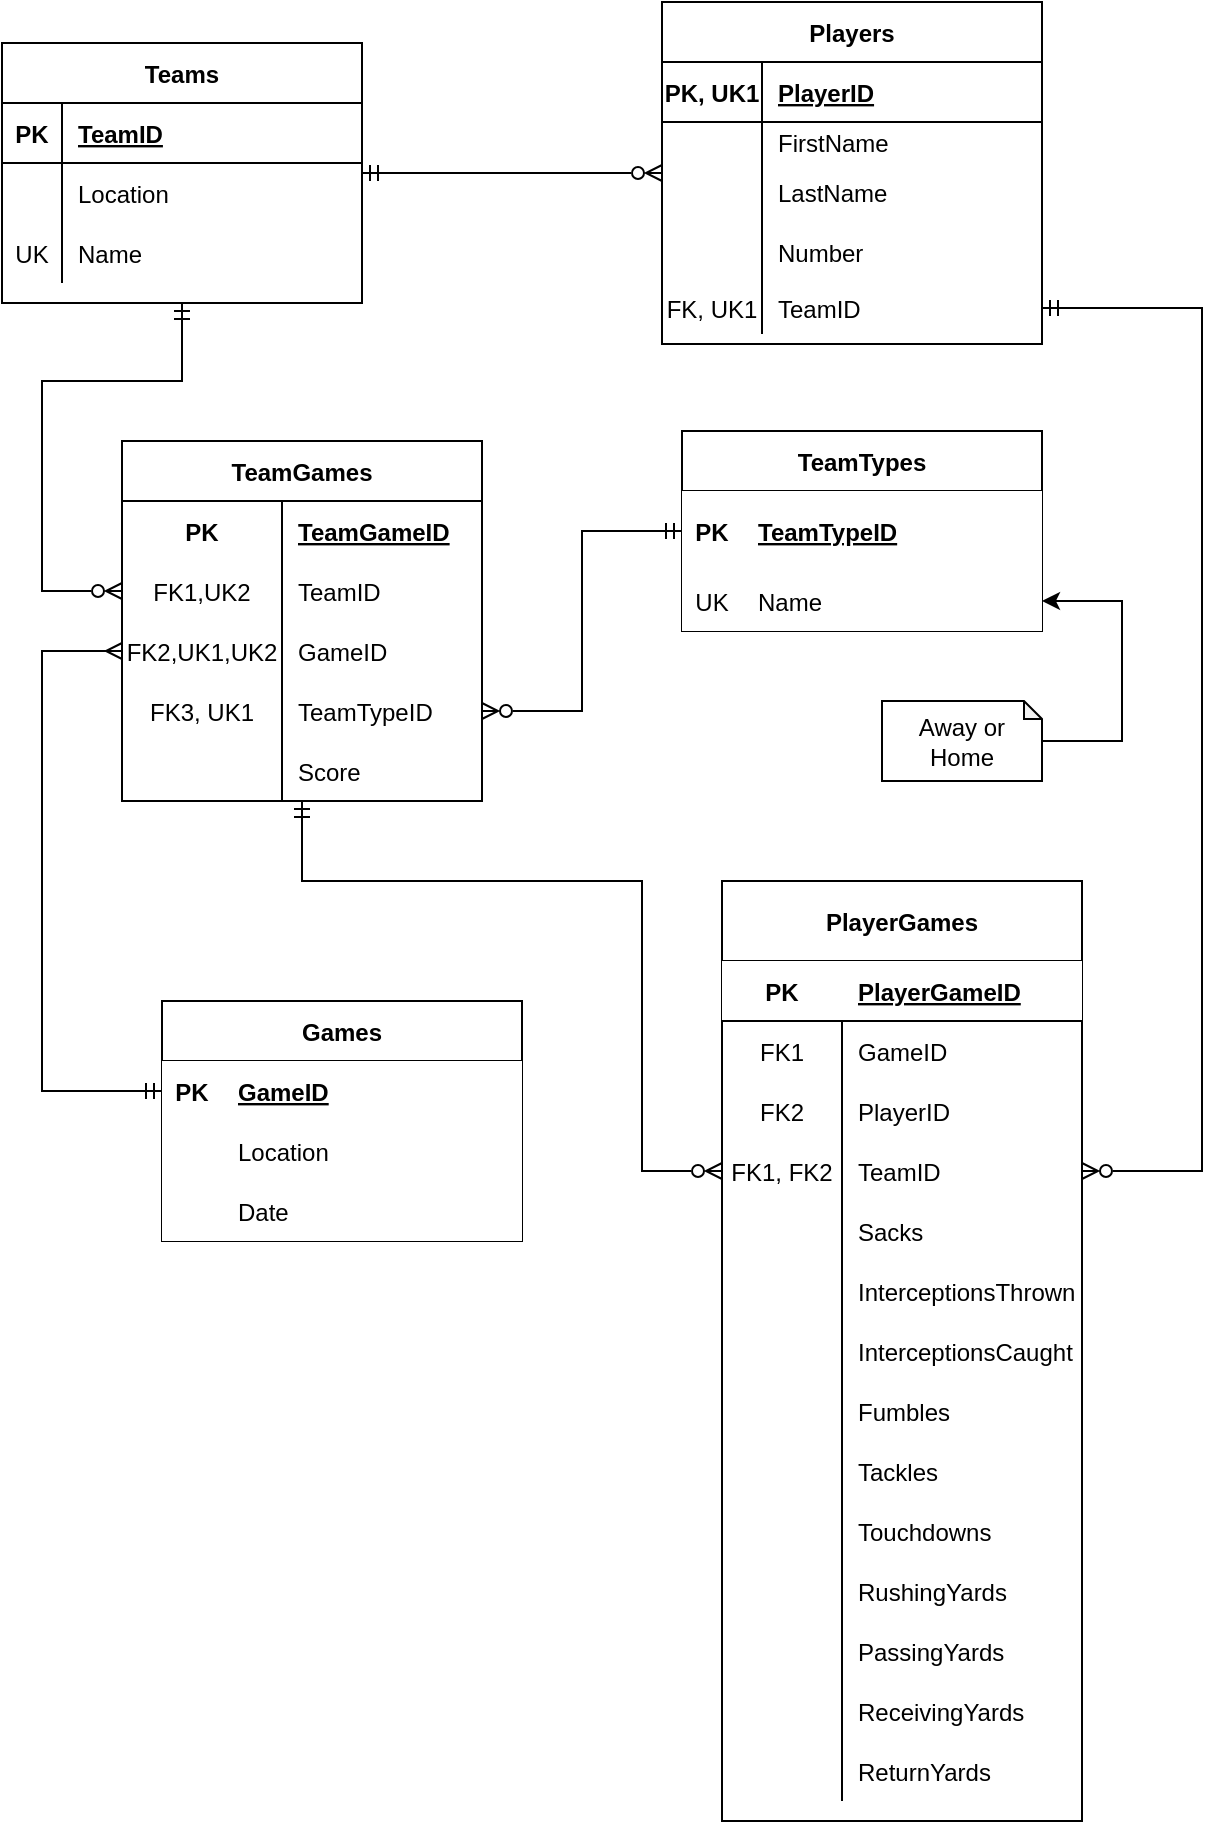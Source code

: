 <mxfile version="15.6.8" type="github">
  <diagram id="rpLcO44KEPqg9fNIF_PO" name="Page-1">
    <mxGraphModel dx="870" dy="626" grid="1" gridSize="10" guides="1" tooltips="1" connect="1" arrows="1" fold="1" page="1" pageScale="1" pageWidth="850" pageHeight="1100" math="0" shadow="0">
      <root>
        <mxCell id="0" />
        <mxCell id="1" parent="0" />
        <mxCell id="sva5IwoeSGfi5e30WyxT-1" style="rounded=0;orthogonalLoop=1;jettySize=auto;html=1;startArrow=ERmandOne;startFill=0;endArrow=ERzeroToMany;endFill=0;strokeColor=default;labelBackgroundColor=default;fontColor=default;" parent="1" source="sva5IwoeSGfi5e30WyxT-2" target="sva5IwoeSGfi5e30WyxT-15" edge="1">
          <mxGeometry relative="1" as="geometry">
            <mxPoint x="360" y="163.5" as="targetPoint" />
            <mxPoint x="300" y="171.1" as="sourcePoint" />
          </mxGeometry>
        </mxCell>
        <mxCell id="sva5IwoeSGfi5e30WyxT-2" value="Teams" style="shape=table;startSize=30;container=1;collapsible=1;childLayout=tableLayout;fixedRows=1;rowLines=0;fontStyle=1;align=center;resizeLast=1;fillColor=default;strokeColor=default;fontColor=default;" parent="1" vertex="1">
          <mxGeometry x="120" y="120.5" width="180" height="130" as="geometry" />
        </mxCell>
        <mxCell id="sva5IwoeSGfi5e30WyxT-3" value="" style="shape=partialRectangle;collapsible=0;dropTarget=0;pointerEvents=0;fillColor=none;top=0;left=0;bottom=1;right=0;points=[[0,0.5],[1,0.5]];portConstraint=eastwest;align=center;strokeColor=default;fontColor=default;" parent="sva5IwoeSGfi5e30WyxT-2" vertex="1">
          <mxGeometry y="30" width="180" height="30" as="geometry" />
        </mxCell>
        <mxCell id="sva5IwoeSGfi5e30WyxT-4" value="PK" style="shape=partialRectangle;connectable=0;fillColor=none;top=0;left=0;bottom=0;right=0;fontStyle=1;overflow=hidden;align=center;strokeColor=default;fontColor=default;" parent="sva5IwoeSGfi5e30WyxT-3" vertex="1">
          <mxGeometry width="30" height="30" as="geometry">
            <mxRectangle width="30" height="30" as="alternateBounds" />
          </mxGeometry>
        </mxCell>
        <mxCell id="sva5IwoeSGfi5e30WyxT-5" value="TeamID" style="shape=partialRectangle;connectable=0;fillColor=none;top=0;left=0;bottom=0;right=0;align=left;spacingLeft=6;fontStyle=5;overflow=hidden;strokeColor=default;fontColor=default;" parent="sva5IwoeSGfi5e30WyxT-3" vertex="1">
          <mxGeometry x="30" width="150" height="30" as="geometry">
            <mxRectangle width="150" height="30" as="alternateBounds" />
          </mxGeometry>
        </mxCell>
        <mxCell id="sva5IwoeSGfi5e30WyxT-6" value="" style="shape=partialRectangle;collapsible=0;dropTarget=0;pointerEvents=0;fillColor=none;top=0;left=0;bottom=0;right=0;points=[[0,0.5],[1,0.5]];portConstraint=eastwest;align=center;strokeColor=default;fontColor=default;" parent="sva5IwoeSGfi5e30WyxT-2" vertex="1">
          <mxGeometry y="60" width="180" height="30" as="geometry" />
        </mxCell>
        <mxCell id="sva5IwoeSGfi5e30WyxT-7" value="" style="shape=partialRectangle;connectable=0;fillColor=none;top=0;left=0;bottom=0;right=0;editable=1;overflow=hidden;align=center;strokeColor=default;fontColor=default;" parent="sva5IwoeSGfi5e30WyxT-6" vertex="1">
          <mxGeometry width="30" height="30" as="geometry">
            <mxRectangle width="30" height="30" as="alternateBounds" />
          </mxGeometry>
        </mxCell>
        <mxCell id="sva5IwoeSGfi5e30WyxT-8" value="Location" style="shape=partialRectangle;connectable=0;fillColor=none;top=0;left=0;bottom=0;right=0;align=left;spacingLeft=6;overflow=hidden;strokeColor=default;fontColor=default;" parent="sva5IwoeSGfi5e30WyxT-6" vertex="1">
          <mxGeometry x="30" width="150" height="30" as="geometry">
            <mxRectangle width="150" height="30" as="alternateBounds" />
          </mxGeometry>
        </mxCell>
        <mxCell id="sva5IwoeSGfi5e30WyxT-9" value="" style="shape=partialRectangle;collapsible=0;dropTarget=0;pointerEvents=0;fillColor=none;top=0;left=0;bottom=0;right=0;points=[[0,0.5],[1,0.5]];portConstraint=eastwest;align=center;strokeColor=default;fontColor=default;" parent="sva5IwoeSGfi5e30WyxT-2" vertex="1">
          <mxGeometry y="90" width="180" height="30" as="geometry" />
        </mxCell>
        <mxCell id="sva5IwoeSGfi5e30WyxT-10" value="UK" style="shape=partialRectangle;connectable=0;fillColor=none;top=0;left=0;bottom=0;right=0;editable=1;overflow=hidden;align=center;strokeColor=default;fontColor=default;" parent="sva5IwoeSGfi5e30WyxT-9" vertex="1">
          <mxGeometry width="30" height="30" as="geometry">
            <mxRectangle width="30" height="30" as="alternateBounds" />
          </mxGeometry>
        </mxCell>
        <mxCell id="sva5IwoeSGfi5e30WyxT-11" value="Name" style="shape=partialRectangle;connectable=0;fillColor=none;top=0;left=0;bottom=0;right=0;align=left;spacingLeft=6;overflow=hidden;strokeColor=default;fontColor=default;" parent="sva5IwoeSGfi5e30WyxT-9" vertex="1">
          <mxGeometry x="30" width="150" height="30" as="geometry">
            <mxRectangle width="150" height="30" as="alternateBounds" />
          </mxGeometry>
        </mxCell>
        <mxCell id="sva5IwoeSGfi5e30WyxT-15" value="Players" style="shape=table;startSize=30;container=1;collapsible=1;childLayout=tableLayout;fixedRows=1;rowLines=0;fontStyle=1;align=center;resizeLast=1;fillColor=none;strokeColor=default;fontColor=default;" parent="1" vertex="1">
          <mxGeometry x="450" y="100" width="190" height="171" as="geometry" />
        </mxCell>
        <mxCell id="sva5IwoeSGfi5e30WyxT-16" value="" style="shape=partialRectangle;collapsible=0;dropTarget=0;pointerEvents=0;fillColor=none;top=0;left=0;bottom=1;right=0;points=[[0,0.5],[1,0.5]];portConstraint=eastwest;align=center;strokeColor=default;fontColor=default;" parent="sva5IwoeSGfi5e30WyxT-15" vertex="1">
          <mxGeometry y="30" width="190" height="30" as="geometry" />
        </mxCell>
        <mxCell id="sva5IwoeSGfi5e30WyxT-17" value="PK, UK1" style="shape=partialRectangle;connectable=0;fillColor=none;top=0;left=0;bottom=0;right=0;fontStyle=1;overflow=hidden;align=center;fontColor=default;strokeColor=default;" parent="sva5IwoeSGfi5e30WyxT-16" vertex="1">
          <mxGeometry width="50" height="30" as="geometry">
            <mxRectangle width="50" height="30" as="alternateBounds" />
          </mxGeometry>
        </mxCell>
        <mxCell id="sva5IwoeSGfi5e30WyxT-18" value="PlayerID" style="shape=partialRectangle;connectable=0;fillColor=none;top=0;left=0;bottom=0;right=0;align=left;spacingLeft=6;fontStyle=5;overflow=hidden;strokeColor=default;fontColor=default;" parent="sva5IwoeSGfi5e30WyxT-16" vertex="1">
          <mxGeometry x="50" width="140" height="30" as="geometry">
            <mxRectangle width="140" height="30" as="alternateBounds" />
          </mxGeometry>
        </mxCell>
        <mxCell id="sva5IwoeSGfi5e30WyxT-19" value="" style="shape=partialRectangle;collapsible=0;dropTarget=0;pointerEvents=0;fillColor=none;top=0;left=0;bottom=0;right=0;points=[[0,0.5],[1,0.5]];portConstraint=eastwest;align=center;strokeColor=default;fontColor=default;" parent="sva5IwoeSGfi5e30WyxT-15" vertex="1">
          <mxGeometry y="60" width="190" height="20" as="geometry" />
        </mxCell>
        <mxCell id="sva5IwoeSGfi5e30WyxT-20" value="" style="shape=partialRectangle;connectable=0;fillColor=none;top=0;left=0;bottom=0;right=0;editable=1;overflow=hidden;align=center;strokeColor=default;fontColor=default;" parent="sva5IwoeSGfi5e30WyxT-19" vertex="1">
          <mxGeometry width="50" height="20" as="geometry">
            <mxRectangle width="50" height="20" as="alternateBounds" />
          </mxGeometry>
        </mxCell>
        <mxCell id="sva5IwoeSGfi5e30WyxT-21" value="FirstName" style="shape=partialRectangle;connectable=0;fillColor=none;top=0;left=0;bottom=0;right=0;align=left;spacingLeft=6;overflow=hidden;strokeColor=default;fontColor=default;" parent="sva5IwoeSGfi5e30WyxT-19" vertex="1">
          <mxGeometry x="50" width="140" height="20" as="geometry">
            <mxRectangle width="140" height="20" as="alternateBounds" />
          </mxGeometry>
        </mxCell>
        <mxCell id="sva5IwoeSGfi5e30WyxT-22" value="" style="shape=partialRectangle;collapsible=0;dropTarget=0;pointerEvents=0;fillColor=none;top=0;left=0;bottom=0;right=0;points=[[0,0.5],[1,0.5]];portConstraint=eastwest;align=center;strokeColor=default;fontColor=default;" parent="sva5IwoeSGfi5e30WyxT-15" vertex="1">
          <mxGeometry y="80" width="190" height="30" as="geometry" />
        </mxCell>
        <mxCell id="sva5IwoeSGfi5e30WyxT-23" value="" style="shape=partialRectangle;connectable=0;fillColor=none;top=0;left=0;bottom=0;right=0;editable=1;overflow=hidden;align=center;strokeColor=default;fontColor=default;" parent="sva5IwoeSGfi5e30WyxT-22" vertex="1">
          <mxGeometry width="50" height="30" as="geometry">
            <mxRectangle width="50" height="30" as="alternateBounds" />
          </mxGeometry>
        </mxCell>
        <mxCell id="sva5IwoeSGfi5e30WyxT-24" value="LastName" style="shape=partialRectangle;connectable=0;fillColor=none;top=0;left=0;bottom=0;right=0;align=left;spacingLeft=6;overflow=hidden;strokeColor=default;fontColor=default;" parent="sva5IwoeSGfi5e30WyxT-22" vertex="1">
          <mxGeometry x="50" width="140" height="30" as="geometry">
            <mxRectangle width="140" height="30" as="alternateBounds" />
          </mxGeometry>
        </mxCell>
        <mxCell id="sva5IwoeSGfi5e30WyxT-25" value="" style="shape=partialRectangle;collapsible=0;dropTarget=0;pointerEvents=0;fillColor=none;top=0;left=0;bottom=0;right=0;points=[[0,0.5],[1,0.5]];portConstraint=eastwest;align=center;strokeColor=default;fontColor=default;" parent="sva5IwoeSGfi5e30WyxT-15" vertex="1">
          <mxGeometry y="110" width="190" height="30" as="geometry" />
        </mxCell>
        <mxCell id="sva5IwoeSGfi5e30WyxT-26" value="" style="shape=partialRectangle;connectable=0;fillColor=none;top=0;left=0;bottom=0;right=0;editable=1;overflow=hidden;align=center;strokeColor=default;fontColor=default;" parent="sva5IwoeSGfi5e30WyxT-25" vertex="1">
          <mxGeometry width="50" height="30" as="geometry">
            <mxRectangle width="50" height="30" as="alternateBounds" />
          </mxGeometry>
        </mxCell>
        <mxCell id="sva5IwoeSGfi5e30WyxT-27" value="Number" style="shape=partialRectangle;connectable=0;fillColor=none;top=0;left=0;bottom=0;right=0;align=left;spacingLeft=6;overflow=hidden;strokeColor=default;fontColor=default;" parent="sva5IwoeSGfi5e30WyxT-25" vertex="1">
          <mxGeometry x="50" width="140" height="30" as="geometry">
            <mxRectangle width="140" height="30" as="alternateBounds" />
          </mxGeometry>
        </mxCell>
        <mxCell id="sva5IwoeSGfi5e30WyxT-107" value="" style="shape=partialRectangle;collapsible=0;dropTarget=0;pointerEvents=0;fillColor=none;top=0;left=0;bottom=0;right=0;points=[[0,0.5],[1,0.5]];portConstraint=eastwest;strokeColor=default;fontColor=default;" parent="sva5IwoeSGfi5e30WyxT-15" vertex="1">
          <mxGeometry y="140" width="190" height="26" as="geometry" />
        </mxCell>
        <mxCell id="sva5IwoeSGfi5e30WyxT-108" value="FK, UK1" style="shape=partialRectangle;connectable=0;fillColor=none;top=0;left=0;bottom=0;right=0;fontStyle=0;overflow=hidden;fontColor=default;strokeColor=default;" parent="sva5IwoeSGfi5e30WyxT-107" vertex="1">
          <mxGeometry width="50" height="26" as="geometry">
            <mxRectangle width="50" height="26" as="alternateBounds" />
          </mxGeometry>
        </mxCell>
        <mxCell id="sva5IwoeSGfi5e30WyxT-109" value="TeamID" style="shape=partialRectangle;connectable=0;fillColor=none;top=0;left=0;bottom=0;right=0;align=left;spacingLeft=6;fontStyle=0;overflow=hidden;strokeColor=default;fontColor=default;" parent="sva5IwoeSGfi5e30WyxT-107" vertex="1">
          <mxGeometry x="50" width="140" height="26" as="geometry">
            <mxRectangle width="140" height="26" as="alternateBounds" />
          </mxGeometry>
        </mxCell>
        <mxCell id="sva5IwoeSGfi5e30WyxT-29" value="TeamTypes" style="shape=table;startSize=30;container=1;collapsible=1;childLayout=tableLayout;fixedRows=1;rowLines=0;fontStyle=1;align=center;resizeLast=1;fillColor=default;strokeColor=default;fontColor=default;" parent="1" vertex="1">
          <mxGeometry x="460" y="314.5" width="180" height="100" as="geometry" />
        </mxCell>
        <mxCell id="sva5IwoeSGfi5e30WyxT-30" value="" style="shape=partialRectangle;collapsible=0;dropTarget=0;pointerEvents=0;fillColor=default;top=0;left=0;bottom=1;right=0;points=[[0,0.5],[1,0.5]];portConstraint=eastwest;align=center;strokeColor=default;fontColor=default;" parent="sva5IwoeSGfi5e30WyxT-29" vertex="1">
          <mxGeometry y="30" width="180" height="40" as="geometry" />
        </mxCell>
        <mxCell id="sva5IwoeSGfi5e30WyxT-31" value="PK" style="shape=partialRectangle;connectable=0;fillColor=default;top=0;left=0;bottom=0;right=0;fontStyle=1;overflow=hidden;align=center;strokeColor=default;fontColor=default;" parent="sva5IwoeSGfi5e30WyxT-30" vertex="1">
          <mxGeometry width="30" height="40" as="geometry">
            <mxRectangle width="30" height="40" as="alternateBounds" />
          </mxGeometry>
        </mxCell>
        <mxCell id="sva5IwoeSGfi5e30WyxT-32" value="TeamTypeID" style="shape=partialRectangle;connectable=0;fillColor=default;top=0;left=0;bottom=0;right=0;align=left;spacingLeft=6;fontStyle=5;overflow=hidden;strokeColor=default;fontColor=default;" parent="sva5IwoeSGfi5e30WyxT-30" vertex="1">
          <mxGeometry x="30" width="150" height="40" as="geometry">
            <mxRectangle width="150" height="40" as="alternateBounds" />
          </mxGeometry>
        </mxCell>
        <mxCell id="sva5IwoeSGfi5e30WyxT-33" value="" style="shape=partialRectangle;collapsible=0;dropTarget=0;pointerEvents=0;fillColor=default;top=0;left=0;bottom=0;right=0;points=[[0,0.5],[1,0.5]];portConstraint=eastwest;align=center;strokeColor=default;fontColor=default;" parent="sva5IwoeSGfi5e30WyxT-29" vertex="1">
          <mxGeometry y="70" width="180" height="30" as="geometry" />
        </mxCell>
        <mxCell id="sva5IwoeSGfi5e30WyxT-34" value="UK" style="shape=partialRectangle;connectable=0;fillColor=default;top=0;left=0;bottom=0;right=0;editable=1;overflow=hidden;align=center;fontColor=default;strokeColor=default;" parent="sva5IwoeSGfi5e30WyxT-33" vertex="1">
          <mxGeometry width="30" height="30" as="geometry">
            <mxRectangle width="30" height="30" as="alternateBounds" />
          </mxGeometry>
        </mxCell>
        <mxCell id="sva5IwoeSGfi5e30WyxT-35" value="Name" style="shape=partialRectangle;connectable=0;fillColor=default;top=0;left=0;bottom=0;right=0;align=left;spacingLeft=6;overflow=hidden;strokeColor=default;fontColor=default;" parent="sva5IwoeSGfi5e30WyxT-33" vertex="1">
          <mxGeometry x="30" width="150" height="30" as="geometry">
            <mxRectangle width="150" height="30" as="alternateBounds" />
          </mxGeometry>
        </mxCell>
        <mxCell id="sva5IwoeSGfi5e30WyxT-42" value="PlayerGames" style="shape=table;startSize=40;container=1;collapsible=1;childLayout=tableLayout;fixedRows=1;rowLines=0;fontStyle=1;align=center;resizeLast=1;fillColor=default;strokeColor=default;fontColor=default;" parent="1" vertex="1">
          <mxGeometry x="480" y="539.5" width="180" height="470" as="geometry" />
        </mxCell>
        <mxCell id="sva5IwoeSGfi5e30WyxT-43" value="" style="shape=partialRectangle;collapsible=0;dropTarget=0;pointerEvents=0;fillColor=default;top=0;left=0;bottom=1;right=0;points=[[0,0.5],[1,0.5]];portConstraint=eastwest;align=center;strokeColor=default;fontColor=default;" parent="sva5IwoeSGfi5e30WyxT-42" vertex="1">
          <mxGeometry y="40" width="180" height="30" as="geometry" />
        </mxCell>
        <mxCell id="sva5IwoeSGfi5e30WyxT-44" value="PK" style="shape=partialRectangle;connectable=0;fillColor=none;top=0;left=0;bottom=0;right=0;fontStyle=1;overflow=hidden;align=center;strokeColor=default;fontColor=default;" parent="sva5IwoeSGfi5e30WyxT-43" vertex="1">
          <mxGeometry width="60" height="30" as="geometry">
            <mxRectangle width="60" height="30" as="alternateBounds" />
          </mxGeometry>
        </mxCell>
        <mxCell id="sva5IwoeSGfi5e30WyxT-45" value="PlayerGameID" style="shape=partialRectangle;connectable=0;fillColor=none;top=0;left=0;bottom=0;right=0;align=left;spacingLeft=6;fontStyle=5;overflow=hidden;" parent="sva5IwoeSGfi5e30WyxT-43" vertex="1">
          <mxGeometry x="60" width="120" height="30" as="geometry">
            <mxRectangle width="120" height="30" as="alternateBounds" />
          </mxGeometry>
        </mxCell>
        <mxCell id="sva5IwoeSGfi5e30WyxT-46" value="" style="shape=partialRectangle;collapsible=0;dropTarget=0;pointerEvents=0;fillColor=none;top=0;left=0;bottom=0;right=0;points=[[0,0.5],[1,0.5]];portConstraint=eastwest;align=center;strokeColor=default;fontColor=default;" parent="sva5IwoeSGfi5e30WyxT-42" vertex="1">
          <mxGeometry y="70" width="180" height="30" as="geometry" />
        </mxCell>
        <mxCell id="sva5IwoeSGfi5e30WyxT-47" value="FK1" style="shape=partialRectangle;connectable=0;fillColor=none;top=0;left=0;bottom=0;right=0;editable=1;overflow=hidden;align=center;strokeColor=default;fontColor=default;" parent="sva5IwoeSGfi5e30WyxT-46" vertex="1">
          <mxGeometry width="60" height="30" as="geometry">
            <mxRectangle width="60" height="30" as="alternateBounds" />
          </mxGeometry>
        </mxCell>
        <mxCell id="sva5IwoeSGfi5e30WyxT-48" value="GameID" style="shape=partialRectangle;connectable=0;fillColor=none;top=0;left=0;bottom=0;right=0;align=left;spacingLeft=6;overflow=hidden;strokeColor=default;fontColor=default;" parent="sva5IwoeSGfi5e30WyxT-46" vertex="1">
          <mxGeometry x="60" width="120" height="30" as="geometry">
            <mxRectangle width="120" height="30" as="alternateBounds" />
          </mxGeometry>
        </mxCell>
        <mxCell id="sva5IwoeSGfi5e30WyxT-49" value="" style="shape=partialRectangle;collapsible=0;dropTarget=0;pointerEvents=0;fillColor=none;top=0;left=0;bottom=0;right=0;points=[[0,0.5],[1,0.5]];portConstraint=eastwest;align=center;" parent="sva5IwoeSGfi5e30WyxT-42" vertex="1">
          <mxGeometry y="100" width="180" height="30" as="geometry" />
        </mxCell>
        <mxCell id="sva5IwoeSGfi5e30WyxT-50" value="FK2" style="shape=partialRectangle;connectable=0;fillColor=none;top=0;left=0;bottom=0;right=0;editable=1;overflow=hidden;align=center;fontColor=default;" parent="sva5IwoeSGfi5e30WyxT-49" vertex="1">
          <mxGeometry width="60" height="30" as="geometry">
            <mxRectangle width="60" height="30" as="alternateBounds" />
          </mxGeometry>
        </mxCell>
        <mxCell id="sva5IwoeSGfi5e30WyxT-51" value="PlayerID" style="shape=partialRectangle;connectable=0;fillColor=none;top=0;left=0;bottom=0;right=0;align=left;spacingLeft=6;overflow=hidden;" parent="sva5IwoeSGfi5e30WyxT-49" vertex="1">
          <mxGeometry x="60" width="120" height="30" as="geometry">
            <mxRectangle width="120" height="30" as="alternateBounds" />
          </mxGeometry>
        </mxCell>
        <mxCell id="aL4BKAaWPL6x4Xh80zzp-14" value="" style="shape=partialRectangle;collapsible=0;dropTarget=0;pointerEvents=0;fillColor=none;top=0;left=0;bottom=0;right=0;points=[[0,0.5],[1,0.5]];portConstraint=eastwest;fontColor=default;strokeColor=default;" parent="sva5IwoeSGfi5e30WyxT-42" vertex="1">
          <mxGeometry y="130" width="180" height="30" as="geometry" />
        </mxCell>
        <mxCell id="aL4BKAaWPL6x4Xh80zzp-15" value="FK1, FK2" style="shape=partialRectangle;connectable=0;fillColor=none;top=0;left=0;bottom=0;right=0;fontStyle=0;overflow=hidden;fontColor=default;strokeColor=default;" parent="aL4BKAaWPL6x4Xh80zzp-14" vertex="1">
          <mxGeometry width="60" height="30" as="geometry">
            <mxRectangle width="60" height="30" as="alternateBounds" />
          </mxGeometry>
        </mxCell>
        <mxCell id="aL4BKAaWPL6x4Xh80zzp-16" value="TeamID" style="shape=partialRectangle;connectable=0;fillColor=none;top=0;left=0;bottom=0;right=0;align=left;spacingLeft=6;fontStyle=0;overflow=hidden;fontColor=default;strokeColor=default;" parent="aL4BKAaWPL6x4Xh80zzp-14" vertex="1">
          <mxGeometry x="60" width="120" height="30" as="geometry">
            <mxRectangle width="120" height="30" as="alternateBounds" />
          </mxGeometry>
        </mxCell>
        <mxCell id="sva5IwoeSGfi5e30WyxT-52" value="" style="shape=partialRectangle;collapsible=0;dropTarget=0;pointerEvents=0;fillColor=none;top=0;left=0;bottom=0;right=0;points=[[0,0.5],[1,0.5]];portConstraint=eastwest;" parent="sva5IwoeSGfi5e30WyxT-42" vertex="1">
          <mxGeometry y="160" width="180" height="30" as="geometry" />
        </mxCell>
        <mxCell id="sva5IwoeSGfi5e30WyxT-53" value="" style="shape=partialRectangle;connectable=0;fillColor=none;top=0;left=0;bottom=0;right=0;editable=1;overflow=hidden;" parent="sva5IwoeSGfi5e30WyxT-52" vertex="1">
          <mxGeometry width="60" height="30" as="geometry">
            <mxRectangle width="60" height="30" as="alternateBounds" />
          </mxGeometry>
        </mxCell>
        <mxCell id="sva5IwoeSGfi5e30WyxT-54" value="Sacks" style="shape=partialRectangle;connectable=0;fillColor=none;top=0;left=0;bottom=0;right=0;align=left;spacingLeft=6;overflow=hidden;fontColor=default;" parent="sva5IwoeSGfi5e30WyxT-52" vertex="1">
          <mxGeometry x="60" width="120" height="30" as="geometry">
            <mxRectangle width="120" height="30" as="alternateBounds" />
          </mxGeometry>
        </mxCell>
        <mxCell id="sva5IwoeSGfi5e30WyxT-55" value="" style="shape=partialRectangle;collapsible=0;dropTarget=0;pointerEvents=0;fillColor=none;top=0;left=0;bottom=0;right=0;points=[[0,0.5],[1,0.5]];portConstraint=eastwest;" parent="sva5IwoeSGfi5e30WyxT-42" vertex="1">
          <mxGeometry y="190" width="180" height="30" as="geometry" />
        </mxCell>
        <mxCell id="sva5IwoeSGfi5e30WyxT-56" value="" style="shape=partialRectangle;connectable=0;fillColor=none;top=0;left=0;bottom=0;right=0;editable=1;overflow=hidden;" parent="sva5IwoeSGfi5e30WyxT-55" vertex="1">
          <mxGeometry width="60" height="30" as="geometry">
            <mxRectangle width="60" height="30" as="alternateBounds" />
          </mxGeometry>
        </mxCell>
        <mxCell id="sva5IwoeSGfi5e30WyxT-57" value="InterceptionsThrown" style="shape=partialRectangle;connectable=0;fillColor=none;top=0;left=0;bottom=0;right=0;align=left;spacingLeft=6;overflow=hidden;" parent="sva5IwoeSGfi5e30WyxT-55" vertex="1">
          <mxGeometry x="60" width="120" height="30" as="geometry">
            <mxRectangle width="120" height="30" as="alternateBounds" />
          </mxGeometry>
        </mxCell>
        <mxCell id="sva5IwoeSGfi5e30WyxT-58" value="" style="shape=partialRectangle;collapsible=0;dropTarget=0;pointerEvents=0;fillColor=none;top=0;left=0;bottom=0;right=0;points=[[0,0.5],[1,0.5]];portConstraint=eastwest;" parent="sva5IwoeSGfi5e30WyxT-42" vertex="1">
          <mxGeometry y="220" width="180" height="30" as="geometry" />
        </mxCell>
        <mxCell id="sva5IwoeSGfi5e30WyxT-59" value="" style="shape=partialRectangle;connectable=0;fillColor=none;top=0;left=0;bottom=0;right=0;editable=1;overflow=hidden;" parent="sva5IwoeSGfi5e30WyxT-58" vertex="1">
          <mxGeometry width="60" height="30" as="geometry">
            <mxRectangle width="60" height="30" as="alternateBounds" />
          </mxGeometry>
        </mxCell>
        <mxCell id="sva5IwoeSGfi5e30WyxT-60" value="InterceptionsCaught" style="shape=partialRectangle;connectable=0;fillColor=none;top=0;left=0;bottom=0;right=0;align=left;spacingLeft=6;overflow=hidden;" parent="sva5IwoeSGfi5e30WyxT-58" vertex="1">
          <mxGeometry x="60" width="120" height="30" as="geometry">
            <mxRectangle width="120" height="30" as="alternateBounds" />
          </mxGeometry>
        </mxCell>
        <mxCell id="sva5IwoeSGfi5e30WyxT-61" value="" style="shape=partialRectangle;collapsible=0;dropTarget=0;pointerEvents=0;fillColor=none;top=0;left=0;bottom=0;right=0;points=[[0,0.5],[1,0.5]];portConstraint=eastwest;" parent="sva5IwoeSGfi5e30WyxT-42" vertex="1">
          <mxGeometry y="250" width="180" height="30" as="geometry" />
        </mxCell>
        <mxCell id="sva5IwoeSGfi5e30WyxT-62" value="" style="shape=partialRectangle;connectable=0;fillColor=none;top=0;left=0;bottom=0;right=0;editable=1;overflow=hidden;" parent="sva5IwoeSGfi5e30WyxT-61" vertex="1">
          <mxGeometry width="60" height="30" as="geometry">
            <mxRectangle width="60" height="30" as="alternateBounds" />
          </mxGeometry>
        </mxCell>
        <mxCell id="sva5IwoeSGfi5e30WyxT-63" value="Fumbles" style="shape=partialRectangle;connectable=0;fillColor=none;top=0;left=0;bottom=0;right=0;align=left;spacingLeft=6;overflow=hidden;" parent="sva5IwoeSGfi5e30WyxT-61" vertex="1">
          <mxGeometry x="60" width="120" height="30" as="geometry">
            <mxRectangle width="120" height="30" as="alternateBounds" />
          </mxGeometry>
        </mxCell>
        <mxCell id="sva5IwoeSGfi5e30WyxT-64" value="" style="shape=partialRectangle;collapsible=0;dropTarget=0;pointerEvents=0;fillColor=none;top=0;left=0;bottom=0;right=0;points=[[0,0.5],[1,0.5]];portConstraint=eastwest;" parent="sva5IwoeSGfi5e30WyxT-42" vertex="1">
          <mxGeometry y="280" width="180" height="30" as="geometry" />
        </mxCell>
        <mxCell id="sva5IwoeSGfi5e30WyxT-65" value="" style="shape=partialRectangle;connectable=0;fillColor=none;top=0;left=0;bottom=0;right=0;editable=1;overflow=hidden;" parent="sva5IwoeSGfi5e30WyxT-64" vertex="1">
          <mxGeometry width="60" height="30" as="geometry">
            <mxRectangle width="60" height="30" as="alternateBounds" />
          </mxGeometry>
        </mxCell>
        <mxCell id="sva5IwoeSGfi5e30WyxT-66" value="Tackles" style="shape=partialRectangle;connectable=0;fillColor=none;top=0;left=0;bottom=0;right=0;align=left;spacingLeft=6;overflow=hidden;" parent="sva5IwoeSGfi5e30WyxT-64" vertex="1">
          <mxGeometry x="60" width="120" height="30" as="geometry">
            <mxRectangle width="120" height="30" as="alternateBounds" />
          </mxGeometry>
        </mxCell>
        <mxCell id="sva5IwoeSGfi5e30WyxT-67" value="" style="shape=partialRectangle;collapsible=0;dropTarget=0;pointerEvents=0;fillColor=none;top=0;left=0;bottom=0;right=0;points=[[0,0.5],[1,0.5]];portConstraint=eastwest;align=center;" parent="sva5IwoeSGfi5e30WyxT-42" vertex="1">
          <mxGeometry y="310" width="180" height="30" as="geometry" />
        </mxCell>
        <mxCell id="sva5IwoeSGfi5e30WyxT-68" value="" style="shape=partialRectangle;connectable=0;fillColor=none;top=0;left=0;bottom=0;right=0;editable=1;overflow=hidden;align=center;" parent="sva5IwoeSGfi5e30WyxT-67" vertex="1">
          <mxGeometry width="60" height="30" as="geometry">
            <mxRectangle width="60" height="30" as="alternateBounds" />
          </mxGeometry>
        </mxCell>
        <mxCell id="sva5IwoeSGfi5e30WyxT-69" value="Touchdowns" style="shape=partialRectangle;connectable=0;fillColor=none;top=0;left=0;bottom=0;right=0;align=left;spacingLeft=6;overflow=hidden;" parent="sva5IwoeSGfi5e30WyxT-67" vertex="1">
          <mxGeometry x="60" width="120" height="30" as="geometry">
            <mxRectangle width="120" height="30" as="alternateBounds" />
          </mxGeometry>
        </mxCell>
        <mxCell id="aL4BKAaWPL6x4Xh80zzp-4" value="" style="shape=partialRectangle;collapsible=0;dropTarget=0;pointerEvents=0;fillColor=none;top=0;left=0;bottom=0;right=0;points=[[0,0.5],[1,0.5]];portConstraint=eastwest;fontColor=default;strokeColor=default;" parent="sva5IwoeSGfi5e30WyxT-42" vertex="1">
          <mxGeometry y="340" width="180" height="30" as="geometry" />
        </mxCell>
        <mxCell id="aL4BKAaWPL6x4Xh80zzp-5" value="" style="shape=partialRectangle;connectable=0;fillColor=none;top=0;left=0;bottom=0;right=0;editable=1;overflow=hidden;fontColor=default;strokeColor=default;" parent="aL4BKAaWPL6x4Xh80zzp-4" vertex="1">
          <mxGeometry width="60" height="30" as="geometry">
            <mxRectangle width="60" height="30" as="alternateBounds" />
          </mxGeometry>
        </mxCell>
        <mxCell id="aL4BKAaWPL6x4Xh80zzp-6" value="RushingYards" style="shape=partialRectangle;connectable=0;fillColor=none;top=0;left=0;bottom=0;right=0;align=left;spacingLeft=6;overflow=hidden;fontColor=default;strokeColor=default;" parent="aL4BKAaWPL6x4Xh80zzp-4" vertex="1">
          <mxGeometry x="60" width="120" height="30" as="geometry">
            <mxRectangle width="120" height="30" as="alternateBounds" />
          </mxGeometry>
        </mxCell>
        <mxCell id="aL4BKAaWPL6x4Xh80zzp-11" value="" style="shape=partialRectangle;collapsible=0;dropTarget=0;pointerEvents=0;fillColor=none;top=0;left=0;bottom=0;right=0;points=[[0,0.5],[1,0.5]];portConstraint=eastwest;fontColor=default;strokeColor=default;" parent="sva5IwoeSGfi5e30WyxT-42" vertex="1">
          <mxGeometry y="370" width="180" height="30" as="geometry" />
        </mxCell>
        <mxCell id="aL4BKAaWPL6x4Xh80zzp-12" value="" style="shape=partialRectangle;connectable=0;fillColor=none;top=0;left=0;bottom=0;right=0;editable=1;overflow=hidden;fontColor=default;strokeColor=default;" parent="aL4BKAaWPL6x4Xh80zzp-11" vertex="1">
          <mxGeometry width="60" height="30" as="geometry">
            <mxRectangle width="60" height="30" as="alternateBounds" />
          </mxGeometry>
        </mxCell>
        <mxCell id="aL4BKAaWPL6x4Xh80zzp-13" value="PassingYards" style="shape=partialRectangle;connectable=0;fillColor=none;top=0;left=0;bottom=0;right=0;align=left;spacingLeft=6;overflow=hidden;fontColor=default;strokeColor=default;" parent="aL4BKAaWPL6x4Xh80zzp-11" vertex="1">
          <mxGeometry x="60" width="120" height="30" as="geometry">
            <mxRectangle width="120" height="30" as="alternateBounds" />
          </mxGeometry>
        </mxCell>
        <mxCell id="sva5IwoeSGfi5e30WyxT-36" value="" style="shape=partialRectangle;collapsible=0;dropTarget=0;pointerEvents=0;fillColor=none;top=0;left=0;bottom=0;right=0;points=[[0,0.5],[1,0.5]];portConstraint=eastwest;align=center;strokeColor=default;fontColor=default;" parent="sva5IwoeSGfi5e30WyxT-42" vertex="1">
          <mxGeometry y="400" width="180" height="30" as="geometry" />
        </mxCell>
        <mxCell id="sva5IwoeSGfi5e30WyxT-37" value="" style="shape=partialRectangle;connectable=0;fillColor=none;top=0;left=0;bottom=0;right=0;editable=1;overflow=hidden;align=center;" parent="sva5IwoeSGfi5e30WyxT-36" vertex="1">
          <mxGeometry width="60" height="30" as="geometry">
            <mxRectangle width="60" height="30" as="alternateBounds" />
          </mxGeometry>
        </mxCell>
        <mxCell id="sva5IwoeSGfi5e30WyxT-38" value="ReceivingYards" style="shape=partialRectangle;connectable=0;fillColor=none;top=0;left=0;bottom=0;right=0;align=left;spacingLeft=6;overflow=hidden;strokeColor=default;fontColor=default;" parent="sva5IwoeSGfi5e30WyxT-36" vertex="1">
          <mxGeometry x="60" width="120" height="30" as="geometry">
            <mxRectangle width="120" height="30" as="alternateBounds" />
          </mxGeometry>
        </mxCell>
        <mxCell id="aL4BKAaWPL6x4Xh80zzp-17" value="" style="shape=partialRectangle;collapsible=0;dropTarget=0;pointerEvents=0;fillColor=none;top=0;left=0;bottom=0;right=0;points=[[0,0.5],[1,0.5]];portConstraint=eastwest;fontColor=default;strokeColor=default;" parent="sva5IwoeSGfi5e30WyxT-42" vertex="1">
          <mxGeometry y="430" width="180" height="30" as="geometry" />
        </mxCell>
        <mxCell id="aL4BKAaWPL6x4Xh80zzp-18" value="" style="shape=partialRectangle;connectable=0;fillColor=none;top=0;left=0;bottom=0;right=0;editable=1;overflow=hidden;fontColor=default;strokeColor=default;" parent="aL4BKAaWPL6x4Xh80zzp-17" vertex="1">
          <mxGeometry width="60" height="30" as="geometry">
            <mxRectangle width="60" height="30" as="alternateBounds" />
          </mxGeometry>
        </mxCell>
        <mxCell id="aL4BKAaWPL6x4Xh80zzp-19" value="ReturnYards" style="shape=partialRectangle;connectable=0;fillColor=none;top=0;left=0;bottom=0;right=0;align=left;spacingLeft=6;overflow=hidden;fontColor=default;strokeColor=default;" parent="aL4BKAaWPL6x4Xh80zzp-17" vertex="1">
          <mxGeometry x="60" width="120" height="30" as="geometry">
            <mxRectangle width="120" height="30" as="alternateBounds" />
          </mxGeometry>
        </mxCell>
        <mxCell id="sva5IwoeSGfi5e30WyxT-70" value="Games" style="shape=table;startSize=30;container=1;collapsible=1;childLayout=tableLayout;fixedRows=1;rowLines=0;fontStyle=1;align=center;resizeLast=1;fillColor=default;strokeColor=default;fontColor=default;" parent="1" vertex="1">
          <mxGeometry x="200" y="599.5" width="180" height="120" as="geometry" />
        </mxCell>
        <mxCell id="sva5IwoeSGfi5e30WyxT-71" value="" style="shape=partialRectangle;collapsible=0;dropTarget=0;pointerEvents=0;fillColor=default;top=0;left=0;bottom=1;right=0;points=[[0,0.5],[1,0.5]];portConstraint=eastwest;align=center;strokeColor=default;fontColor=default;" parent="sva5IwoeSGfi5e30WyxT-70" vertex="1">
          <mxGeometry y="30" width="180" height="30" as="geometry" />
        </mxCell>
        <mxCell id="sva5IwoeSGfi5e30WyxT-72" value="PK" style="shape=partialRectangle;connectable=0;fillColor=default;top=0;left=0;bottom=0;right=0;fontStyle=1;overflow=hidden;align=center;strokeColor=default;fontColor=default;" parent="sva5IwoeSGfi5e30WyxT-71" vertex="1">
          <mxGeometry width="30" height="30" as="geometry">
            <mxRectangle width="30" height="30" as="alternateBounds" />
          </mxGeometry>
        </mxCell>
        <mxCell id="sva5IwoeSGfi5e30WyxT-73" value="GameID" style="shape=partialRectangle;connectable=0;fillColor=default;top=0;left=0;bottom=0;right=0;align=left;spacingLeft=6;fontStyle=5;overflow=hidden;strokeColor=default;fontColor=default;" parent="sva5IwoeSGfi5e30WyxT-71" vertex="1">
          <mxGeometry x="30" width="150" height="30" as="geometry">
            <mxRectangle width="150" height="30" as="alternateBounds" />
          </mxGeometry>
        </mxCell>
        <mxCell id="sva5IwoeSGfi5e30WyxT-74" value="" style="shape=partialRectangle;collapsible=0;dropTarget=0;pointerEvents=0;fillColor=default;top=0;left=0;bottom=0;right=0;points=[[0,0.5],[1,0.5]];portConstraint=eastwest;align=center;strokeColor=default;fontColor=default;" parent="sva5IwoeSGfi5e30WyxT-70" vertex="1">
          <mxGeometry y="60" width="180" height="30" as="geometry" />
        </mxCell>
        <mxCell id="sva5IwoeSGfi5e30WyxT-75" value="" style="shape=partialRectangle;connectable=0;fillColor=default;top=0;left=0;bottom=0;right=0;editable=1;overflow=hidden;align=center;strokeColor=default;fontColor=default;" parent="sva5IwoeSGfi5e30WyxT-74" vertex="1">
          <mxGeometry width="30" height="30" as="geometry">
            <mxRectangle width="30" height="30" as="alternateBounds" />
          </mxGeometry>
        </mxCell>
        <mxCell id="sva5IwoeSGfi5e30WyxT-76" value="Location" style="shape=partialRectangle;connectable=0;fillColor=default;top=0;left=0;bottom=0;right=0;align=left;spacingLeft=6;overflow=hidden;strokeColor=default;fontColor=default;" parent="sva5IwoeSGfi5e30WyxT-74" vertex="1">
          <mxGeometry x="30" width="150" height="30" as="geometry">
            <mxRectangle width="150" height="30" as="alternateBounds" />
          </mxGeometry>
        </mxCell>
        <mxCell id="sva5IwoeSGfi5e30WyxT-77" value="" style="shape=partialRectangle;collapsible=0;dropTarget=0;pointerEvents=0;fillColor=default;top=0;left=0;bottom=0;right=0;points=[[0,0.5],[1,0.5]];portConstraint=eastwest;align=center;strokeColor=default;fontColor=default;" parent="sva5IwoeSGfi5e30WyxT-70" vertex="1">
          <mxGeometry y="90" width="180" height="30" as="geometry" />
        </mxCell>
        <mxCell id="sva5IwoeSGfi5e30WyxT-78" value="" style="shape=partialRectangle;connectable=0;fillColor=default;top=0;left=0;bottom=0;right=0;editable=1;overflow=hidden;align=center;strokeColor=default;fontColor=default;" parent="sva5IwoeSGfi5e30WyxT-77" vertex="1">
          <mxGeometry width="30" height="30" as="geometry">
            <mxRectangle width="30" height="30" as="alternateBounds" />
          </mxGeometry>
        </mxCell>
        <mxCell id="sva5IwoeSGfi5e30WyxT-79" value="Date" style="shape=partialRectangle;connectable=0;fillColor=default;top=0;left=0;bottom=0;right=0;align=left;spacingLeft=6;overflow=hidden;strokeColor=default;fontColor=default;" parent="sva5IwoeSGfi5e30WyxT-77" vertex="1">
          <mxGeometry x="30" width="150" height="30" as="geometry">
            <mxRectangle width="150" height="30" as="alternateBounds" />
          </mxGeometry>
        </mxCell>
        <mxCell id="sva5IwoeSGfi5e30WyxT-83" style="edgeStyle=orthogonalEdgeStyle;rounded=0;orthogonalLoop=1;jettySize=auto;html=1;startArrow=ERmandOne;startFill=0;endArrow=ERzeroToMany;endFill=0;strokeColor=default;labelBackgroundColor=default;fontColor=default;exitX=0;exitY=0.5;exitDx=0;exitDy=0;entryX=1;entryY=0.5;entryDx=0;entryDy=0;" parent="1" source="sva5IwoeSGfi5e30WyxT-30" target="sva5IwoeSGfi5e30WyxT-97" edge="1">
          <mxGeometry relative="1" as="geometry">
            <mxPoint x="580" y="679.5" as="sourcePoint" />
            <mxPoint x="320" y="469.5" as="targetPoint" />
            <Array as="points">
              <mxPoint x="410" y="364.5" />
              <mxPoint x="410" y="454.5" />
            </Array>
          </mxGeometry>
        </mxCell>
        <mxCell id="sva5IwoeSGfi5e30WyxT-84" value="" style="edgeStyle=orthogonalEdgeStyle;rounded=0;orthogonalLoop=1;jettySize=auto;html=1;startArrow=ERmandOne;startFill=0;endArrow=ERmany;endFill=0;strokeColor=default;labelBackgroundColor=default;fontColor=default;targetPerimeterSpacing=0;endSize=6;exitX=0;exitY=0.5;exitDx=0;exitDy=0;entryX=0;entryY=0.5;entryDx=0;entryDy=0;" parent="1" source="sva5IwoeSGfi5e30WyxT-71" target="sva5IwoeSGfi5e30WyxT-94" edge="1">
          <mxGeometry relative="1" as="geometry">
            <mxPoint x="400" y="349.5" as="sourcePoint" />
            <mxPoint x="340" y="354.5" as="targetPoint" />
            <Array as="points">
              <mxPoint x="140" y="644.5" />
              <mxPoint x="140" y="424.5" />
            </Array>
          </mxGeometry>
        </mxCell>
        <mxCell id="sva5IwoeSGfi5e30WyxT-85" value="" style="edgeStyle=orthogonalEdgeStyle;rounded=0;orthogonalLoop=1;jettySize=auto;html=1;startArrow=ERmandOne;startFill=0;endArrow=ERzeroToMany;endFill=0;strokeColor=default;labelBackgroundColor=default;fontColor=default;entryX=0;entryY=0.5;entryDx=0;entryDy=0;" parent="1" source="sva5IwoeSGfi5e30WyxT-87" target="aL4BKAaWPL6x4Xh80zzp-14" edge="1">
          <mxGeometry relative="1" as="geometry">
            <mxPoint x="360" y="659.5" as="sourcePoint" />
            <mxPoint x="610" y="859.5" as="targetPoint" />
            <Array as="points">
              <mxPoint x="270" y="539.5" />
              <mxPoint x="440" y="539.5" />
              <mxPoint x="440" y="684.5" />
            </Array>
          </mxGeometry>
        </mxCell>
        <mxCell id="sva5IwoeSGfi5e30WyxT-86" style="edgeStyle=orthogonalEdgeStyle;rounded=0;orthogonalLoop=1;jettySize=auto;html=1;startArrow=ERmandOne;startFill=0;endArrow=ERzeroToMany;endFill=0;exitX=0.5;exitY=1;exitDx=0;exitDy=0;entryX=0;entryY=0.5;entryDx=0;entryDy=0;" parent="1" source="sva5IwoeSGfi5e30WyxT-2" target="sva5IwoeSGfi5e30WyxT-91" edge="1">
          <mxGeometry relative="1" as="geometry">
            <mxPoint x="410" y="369.36" as="sourcePoint" />
            <mxPoint x="380" y="329.5" as="targetPoint" />
            <Array as="points">
              <mxPoint x="210" y="289.5" />
              <mxPoint x="140" y="289.5" />
              <mxPoint x="140" y="394.5" />
            </Array>
          </mxGeometry>
        </mxCell>
        <mxCell id="sva5IwoeSGfi5e30WyxT-87" value="TeamGames" style="shape=table;startSize=30;container=1;collapsible=1;childLayout=tableLayout;fixedRows=1;rowLines=0;fontStyle=1;align=center;resizeLast=1;fillColor=default;strokeColor=default;fontColor=default;" parent="1" vertex="1">
          <mxGeometry x="180" y="319.5" width="180" height="180" as="geometry" />
        </mxCell>
        <mxCell id="sva5IwoeSGfi5e30WyxT-88" value="" style="shape=partialRectangle;collapsible=0;dropTarget=0;pointerEvents=0;fillColor=none;top=0;left=0;bottom=0;right=0;points=[[0,0.5],[1,0.5]];portConstraint=eastwest;strokeColor=default;fontColor=default;" parent="sva5IwoeSGfi5e30WyxT-87" vertex="1">
          <mxGeometry y="30" width="180" height="30" as="geometry" />
        </mxCell>
        <mxCell id="sva5IwoeSGfi5e30WyxT-89" value="PK" style="shape=partialRectangle;connectable=0;fillColor=none;top=0;left=0;bottom=0;right=0;fontStyle=1;overflow=hidden;fontColor=default;strokeColor=default;" parent="sva5IwoeSGfi5e30WyxT-88" vertex="1">
          <mxGeometry width="80" height="30" as="geometry">
            <mxRectangle width="80" height="30" as="alternateBounds" />
          </mxGeometry>
        </mxCell>
        <mxCell id="sva5IwoeSGfi5e30WyxT-90" value="TeamGameID" style="shape=partialRectangle;connectable=0;fillColor=none;top=0;left=0;bottom=0;right=0;align=left;spacingLeft=6;fontStyle=5;overflow=hidden;strokeColor=default;fontColor=default;" parent="sva5IwoeSGfi5e30WyxT-88" vertex="1">
          <mxGeometry x="80" width="100" height="30" as="geometry">
            <mxRectangle width="100" height="30" as="alternateBounds" />
          </mxGeometry>
        </mxCell>
        <mxCell id="sva5IwoeSGfi5e30WyxT-91" value="" style="shape=partialRectangle;collapsible=0;dropTarget=0;pointerEvents=0;fillColor=none;top=0;left=0;bottom=0;right=0;points=[[0,0.5],[1,0.5]];portConstraint=eastwest;strokeColor=default;fontColor=default;" parent="sva5IwoeSGfi5e30WyxT-87" vertex="1">
          <mxGeometry y="60" width="180" height="30" as="geometry" />
        </mxCell>
        <mxCell id="sva5IwoeSGfi5e30WyxT-92" value="FK1,UK2" style="shape=partialRectangle;connectable=0;fillColor=none;top=0;left=0;bottom=0;right=0;editable=1;overflow=hidden;fontColor=default;strokeColor=default;" parent="sva5IwoeSGfi5e30WyxT-91" vertex="1">
          <mxGeometry width="80" height="30" as="geometry">
            <mxRectangle width="80" height="30" as="alternateBounds" />
          </mxGeometry>
        </mxCell>
        <mxCell id="sva5IwoeSGfi5e30WyxT-93" value="TeamID" style="shape=partialRectangle;connectable=0;fillColor=none;top=0;left=0;bottom=0;right=0;align=left;spacingLeft=6;overflow=hidden;strokeColor=default;fontColor=default;" parent="sva5IwoeSGfi5e30WyxT-91" vertex="1">
          <mxGeometry x="80" width="100" height="30" as="geometry">
            <mxRectangle width="100" height="30" as="alternateBounds" />
          </mxGeometry>
        </mxCell>
        <mxCell id="sva5IwoeSGfi5e30WyxT-94" value="" style="shape=partialRectangle;collapsible=0;dropTarget=0;pointerEvents=0;fillColor=none;top=0;left=0;bottom=0;right=0;points=[[0,0.5],[1,0.5]];portConstraint=eastwest;strokeColor=default;fontColor=default;" parent="sva5IwoeSGfi5e30WyxT-87" vertex="1">
          <mxGeometry y="90" width="180" height="30" as="geometry" />
        </mxCell>
        <mxCell id="sva5IwoeSGfi5e30WyxT-95" value="FK2,UK1,UK2" style="shape=partialRectangle;connectable=0;fillColor=none;top=0;left=0;bottom=0;right=0;fontStyle=0;overflow=hidden;fontColor=default;strokeColor=default;" parent="sva5IwoeSGfi5e30WyxT-94" vertex="1">
          <mxGeometry width="80" height="30" as="geometry">
            <mxRectangle width="80" height="30" as="alternateBounds" />
          </mxGeometry>
        </mxCell>
        <mxCell id="sva5IwoeSGfi5e30WyxT-96" value="GameID" style="shape=partialRectangle;connectable=0;fillColor=none;top=0;left=0;bottom=0;right=0;align=left;spacingLeft=6;fontStyle=0;overflow=hidden;strokeColor=default;fontColor=default;" parent="sva5IwoeSGfi5e30WyxT-94" vertex="1">
          <mxGeometry x="80" width="100" height="30" as="geometry">
            <mxRectangle width="100" height="30" as="alternateBounds" />
          </mxGeometry>
        </mxCell>
        <mxCell id="sva5IwoeSGfi5e30WyxT-97" value="" style="shape=partialRectangle;collapsible=0;dropTarget=0;pointerEvents=0;fillColor=none;top=0;left=0;bottom=0;right=0;points=[[0,0.5],[1,0.5]];portConstraint=eastwest;strokeColor=default;fontColor=default;" parent="sva5IwoeSGfi5e30WyxT-87" vertex="1">
          <mxGeometry y="120" width="180" height="30" as="geometry" />
        </mxCell>
        <mxCell id="sva5IwoeSGfi5e30WyxT-98" value="FK3, UK1" style="shape=partialRectangle;connectable=0;fillColor=none;top=0;left=0;bottom=0;right=0;fontStyle=0;overflow=hidden;fontColor=default;strokeColor=default;" parent="sva5IwoeSGfi5e30WyxT-97" vertex="1">
          <mxGeometry width="80" height="30" as="geometry">
            <mxRectangle width="80" height="30" as="alternateBounds" />
          </mxGeometry>
        </mxCell>
        <mxCell id="sva5IwoeSGfi5e30WyxT-99" value="TeamTypeID" style="shape=partialRectangle;connectable=0;fillColor=none;top=0;left=0;bottom=0;right=0;align=left;spacingLeft=6;fontStyle=0;overflow=hidden;strokeColor=default;fontColor=default;" parent="sva5IwoeSGfi5e30WyxT-97" vertex="1">
          <mxGeometry x="80" width="100" height="30" as="geometry">
            <mxRectangle width="100" height="30" as="alternateBounds" />
          </mxGeometry>
        </mxCell>
        <mxCell id="sva5IwoeSGfi5e30WyxT-100" value="" style="shape=partialRectangle;collapsible=0;dropTarget=0;pointerEvents=0;fillColor=none;top=0;left=0;bottom=0;right=0;points=[[0,0.5],[1,0.5]];portConstraint=eastwest;strokeColor=default;fontColor=default;" parent="sva5IwoeSGfi5e30WyxT-87" vertex="1">
          <mxGeometry y="150" width="180" height="30" as="geometry" />
        </mxCell>
        <mxCell id="sva5IwoeSGfi5e30WyxT-101" value="" style="shape=partialRectangle;connectable=0;fillColor=none;top=0;left=0;bottom=0;right=0;editable=1;overflow=hidden;strokeColor=default;fontColor=default;" parent="sva5IwoeSGfi5e30WyxT-100" vertex="1">
          <mxGeometry width="80" height="30" as="geometry">
            <mxRectangle width="80" height="30" as="alternateBounds" />
          </mxGeometry>
        </mxCell>
        <mxCell id="sva5IwoeSGfi5e30WyxT-102" value="Score" style="shape=partialRectangle;connectable=0;fillColor=none;top=0;left=0;bottom=0;right=0;align=left;spacingLeft=6;overflow=hidden;strokeColor=default;fontColor=default;" parent="sva5IwoeSGfi5e30WyxT-100" vertex="1">
          <mxGeometry x="80" width="100" height="30" as="geometry">
            <mxRectangle width="100" height="30" as="alternateBounds" />
          </mxGeometry>
        </mxCell>
        <mxCell id="sva5IwoeSGfi5e30WyxT-113" style="edgeStyle=orthogonalEdgeStyle;rounded=0;orthogonalLoop=1;jettySize=auto;html=1;strokeColor=default;labelBackgroundColor=default;fontColor=default;fillColor=default;" parent="1" source="sva5IwoeSGfi5e30WyxT-114" target="sva5IwoeSGfi5e30WyxT-33" edge="1">
          <mxGeometry relative="1" as="geometry">
            <Array as="points">
              <mxPoint x="680" y="469.5" />
              <mxPoint x="680" y="399.5" />
            </Array>
          </mxGeometry>
        </mxCell>
        <mxCell id="sva5IwoeSGfi5e30WyxT-114" value="Away or Home" style="shape=note;whiteSpace=wrap;html=1;backgroundOutline=1;darkOpacity=0.05;size=9;fillColor=default;strokeColor=default;fontColor=default;" parent="1" vertex="1">
          <mxGeometry x="560" y="449.5" width="80" height="40" as="geometry" />
        </mxCell>
        <mxCell id="sva5IwoeSGfi5e30WyxT-115" value="" style="edgeStyle=orthogonalEdgeStyle;rounded=0;orthogonalLoop=1;jettySize=auto;html=1;startArrow=ERmandOne;startFill=0;endArrow=ERzeroToMany;endFill=0;entryX=1;entryY=0.5;entryDx=0;entryDy=0;strokeColor=default;labelBackgroundColor=default;fontColor=default;exitX=1;exitY=0.5;exitDx=0;exitDy=0;" parent="1" source="sva5IwoeSGfi5e30WyxT-107" target="aL4BKAaWPL6x4Xh80zzp-14" edge="1">
          <mxGeometry relative="1" as="geometry">
            <mxPoint x="220" y="519.5" as="sourcePoint" />
            <mxPoint x="220" y="609.5" as="targetPoint" />
            <Array as="points">
              <mxPoint x="720" y="253.5" />
              <mxPoint x="720" y="684.5" />
            </Array>
          </mxGeometry>
        </mxCell>
      </root>
    </mxGraphModel>
  </diagram>
</mxfile>
